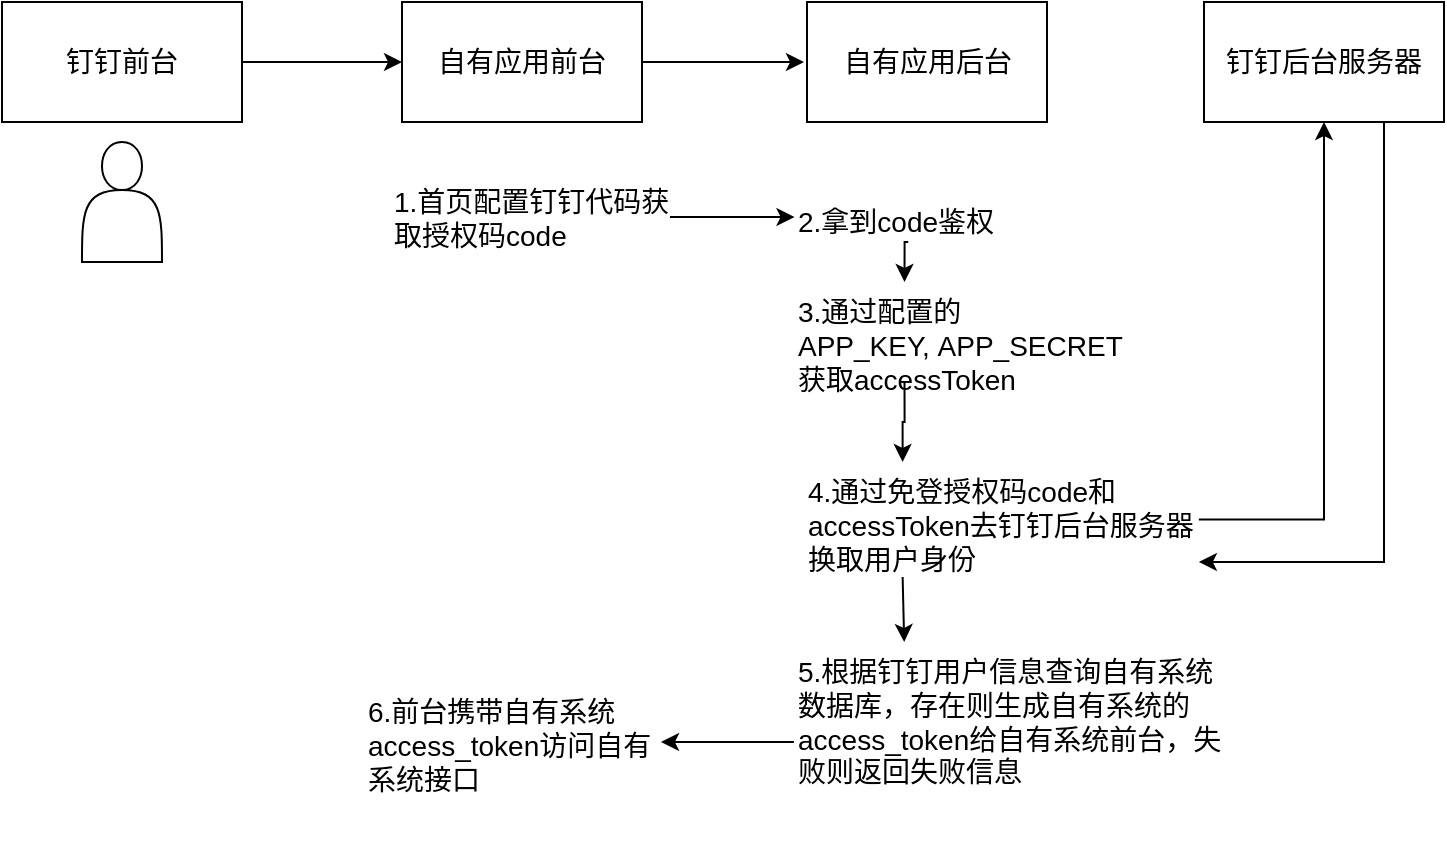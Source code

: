 <mxfile version="14.6.12" type="github">
  <diagram id="DSWwQNzFhFzNqQi3Cpnu" name="Page-1">
    <mxGraphModel dx="942" dy="583" grid="1" gridSize="10" guides="1" tooltips="1" connect="1" arrows="1" fold="1" page="1" pageScale="1" pageWidth="827" pageHeight="1169" math="0" shadow="0">
      <root>
        <mxCell id="0" />
        <mxCell id="1" parent="0" />
        <mxCell id="GCmGm0fDvdDrNts039nj-13" style="edgeStyle=orthogonalEdgeStyle;rounded=0;orthogonalLoop=1;jettySize=auto;html=1;exitX=1;exitY=0.5;exitDx=0;exitDy=0;entryX=0;entryY=0.5;entryDx=0;entryDy=0;fontSize=14;" edge="1" parent="1" source="GCmGm0fDvdDrNts039nj-1" target="GCmGm0fDvdDrNts039nj-2">
          <mxGeometry relative="1" as="geometry" />
        </mxCell>
        <mxCell id="GCmGm0fDvdDrNts039nj-1" value="钉钉前台" style="rounded=0;whiteSpace=wrap;html=1;fontSize=14;" vertex="1" parent="1">
          <mxGeometry x="59" y="220" width="120" height="60" as="geometry" />
        </mxCell>
        <mxCell id="GCmGm0fDvdDrNts039nj-28" style="edgeStyle=orthogonalEdgeStyle;rounded=0;orthogonalLoop=1;jettySize=auto;html=1;fontSize=14;" edge="1" parent="1" source="GCmGm0fDvdDrNts039nj-2">
          <mxGeometry relative="1" as="geometry">
            <mxPoint x="460" y="250" as="targetPoint" />
          </mxGeometry>
        </mxCell>
        <mxCell id="GCmGm0fDvdDrNts039nj-2" value="自有应用前台" style="rounded=0;whiteSpace=wrap;html=1;fontSize=14;" vertex="1" parent="1">
          <mxGeometry x="259" y="220" width="120" height="60" as="geometry" />
        </mxCell>
        <mxCell id="GCmGm0fDvdDrNts039nj-3" value="自有应用后台" style="rounded=0;whiteSpace=wrap;html=1;fontSize=14;" vertex="1" parent="1">
          <mxGeometry x="461.5" y="220" width="120" height="60" as="geometry" />
        </mxCell>
        <mxCell id="GCmGm0fDvdDrNts039nj-29" style="edgeStyle=orthogonalEdgeStyle;rounded=0;orthogonalLoop=1;jettySize=auto;html=1;entryX=0;entryY=0.5;entryDx=0;entryDy=0;fontSize=14;" edge="1" parent="1" source="GCmGm0fDvdDrNts039nj-4" target="GCmGm0fDvdDrNts039nj-8">
          <mxGeometry relative="1" as="geometry" />
        </mxCell>
        <mxCell id="GCmGm0fDvdDrNts039nj-4" value="1.首页配置钉钉代码获取授权码code" style="text;html=1;strokeColor=none;fillColor=none;align=left;verticalAlign=top;whiteSpace=wrap;rounded=0;fontSize=14;" vertex="1" parent="1">
          <mxGeometry x="253" y="305" width="140" height="45" as="geometry" />
        </mxCell>
        <mxCell id="GCmGm0fDvdDrNts039nj-25" style="edgeStyle=orthogonalEdgeStyle;rounded=0;orthogonalLoop=1;jettySize=auto;html=1;exitX=1;exitY=0.5;exitDx=0;exitDy=0;entryX=0.5;entryY=1;entryDx=0;entryDy=0;fontSize=14;entryPerimeter=0;" edge="1" parent="1" source="GCmGm0fDvdDrNts039nj-6" target="GCmGm0fDvdDrNts039nj-15">
          <mxGeometry relative="1" as="geometry">
            <Array as="points">
              <mxPoint x="720" y="479" />
              <mxPoint x="720" y="281" />
            </Array>
          </mxGeometry>
        </mxCell>
        <mxCell id="GCmGm0fDvdDrNts039nj-37" style="edgeStyle=orthogonalEdgeStyle;rounded=0;orthogonalLoop=1;jettySize=auto;html=1;exitX=0.25;exitY=1;exitDx=0;exitDy=0;entryX=0.25;entryY=0;entryDx=0;entryDy=0;fontSize=14;" edge="1" parent="1" source="GCmGm0fDvdDrNts039nj-6" target="GCmGm0fDvdDrNts039nj-19">
          <mxGeometry relative="1" as="geometry" />
        </mxCell>
        <mxCell id="GCmGm0fDvdDrNts039nj-6" value="4.通过免登授权码code和accessToken去钉钉后台服务器换取用户身份" style="text;html=1;strokeColor=none;fillColor=none;align=left;verticalAlign=top;whiteSpace=wrap;rounded=0;fontSize=14;" vertex="1" parent="1">
          <mxGeometry x="459.94" y="450" width="197.5" height="57.5" as="geometry" />
        </mxCell>
        <mxCell id="GCmGm0fDvdDrNts039nj-35" style="edgeStyle=orthogonalEdgeStyle;rounded=0;orthogonalLoop=1;jettySize=auto;html=1;exitX=0.5;exitY=1;exitDx=0;exitDy=0;entryX=0.25;entryY=0;entryDx=0;entryDy=0;fontSize=14;" edge="1" parent="1" source="GCmGm0fDvdDrNts039nj-8" target="GCmGm0fDvdDrNts039nj-11">
          <mxGeometry relative="1" as="geometry" />
        </mxCell>
        <mxCell id="GCmGm0fDvdDrNts039nj-8" value="2.拿到code鉴权" style="text;html=1;strokeColor=none;fillColor=none;align=left;verticalAlign=top;whiteSpace=wrap;rounded=0;fontSize=14;" vertex="1" parent="1">
          <mxGeometry x="455.25" y="315" width="113.75" height="25" as="geometry" />
        </mxCell>
        <mxCell id="GCmGm0fDvdDrNts039nj-36" style="edgeStyle=orthogonalEdgeStyle;rounded=0;orthogonalLoop=1;jettySize=auto;html=1;exitX=0.25;exitY=1;exitDx=0;exitDy=0;entryX=0.25;entryY=0;entryDx=0;entryDy=0;fontSize=14;" edge="1" parent="1" source="GCmGm0fDvdDrNts039nj-11" target="GCmGm0fDvdDrNts039nj-6">
          <mxGeometry relative="1" as="geometry" />
        </mxCell>
        <mxCell id="GCmGm0fDvdDrNts039nj-11" value="3.通过配置的APP_KEY,&amp;nbsp;APP_SECRET&lt;span style=&quot;font-family: &amp;quot;jetbrains mono&amp;quot;, monospace; font-size: 14px; color: rgb(152, 118, 170);&quot;&gt;&lt;br style=&quot;font-size: 14px;&quot;&gt;&lt;/span&gt;&lt;span style=&quot;font-size: 14px;&quot;&gt;获取accessToken&lt;/span&gt;" style="text;html=1;strokeColor=none;fillColor=none;align=left;verticalAlign=top;whiteSpace=wrap;rounded=0;fontSize=14;" vertex="1" parent="1">
          <mxGeometry x="455.25" y="360" width="220" height="50" as="geometry" />
        </mxCell>
        <mxCell id="GCmGm0fDvdDrNts039nj-26" style="edgeStyle=orthogonalEdgeStyle;rounded=0;orthogonalLoop=1;jettySize=auto;html=1;exitX=0.75;exitY=1;exitDx=0;exitDy=0;fontSize=14;" edge="1" parent="1" source="GCmGm0fDvdDrNts039nj-15" target="GCmGm0fDvdDrNts039nj-6">
          <mxGeometry relative="1" as="geometry">
            <Array as="points">
              <mxPoint x="750" y="280" />
              <mxPoint x="750" y="500" />
            </Array>
          </mxGeometry>
        </mxCell>
        <mxCell id="GCmGm0fDvdDrNts039nj-15" value="钉钉后台服务器" style="rounded=0;whiteSpace=wrap;html=1;fontSize=14;" vertex="1" parent="1">
          <mxGeometry x="660" y="220" width="120" height="60" as="geometry" />
        </mxCell>
        <mxCell id="GCmGm0fDvdDrNts039nj-38" style="edgeStyle=orthogonalEdgeStyle;rounded=0;orthogonalLoop=1;jettySize=auto;html=1;entryX=1;entryY=0.5;entryDx=0;entryDy=0;fontSize=14;" edge="1" parent="1" source="GCmGm0fDvdDrNts039nj-19" target="GCmGm0fDvdDrNts039nj-21">
          <mxGeometry relative="1" as="geometry" />
        </mxCell>
        <mxCell id="GCmGm0fDvdDrNts039nj-19" value="5.根据钉钉用户信息查询自有系统数据库，存在则生成自有系统的access_token给自有系统前台，失败则返回失败信息" style="text;html=1;strokeColor=none;fillColor=none;align=left;verticalAlign=top;whiteSpace=wrap;rounded=0;fontSize=14;" vertex="1" parent="1">
          <mxGeometry x="454.94" y="540" width="220.63" height="100" as="geometry" />
        </mxCell>
        <mxCell id="GCmGm0fDvdDrNts039nj-21" value="6.前台携带自有系统access_token访问自有系统接口" style="text;html=1;strokeColor=none;fillColor=none;align=left;verticalAlign=top;whiteSpace=wrap;rounded=0;fontSize=14;" vertex="1" parent="1">
          <mxGeometry x="240" y="560" width="148.5" height="60" as="geometry" />
        </mxCell>
        <mxCell id="GCmGm0fDvdDrNts039nj-24" value="" style="shape=actor;whiteSpace=wrap;html=1;fontSize=14;" vertex="1" parent="1">
          <mxGeometry x="99" y="290" width="40" height="60" as="geometry" />
        </mxCell>
      </root>
    </mxGraphModel>
  </diagram>
</mxfile>
